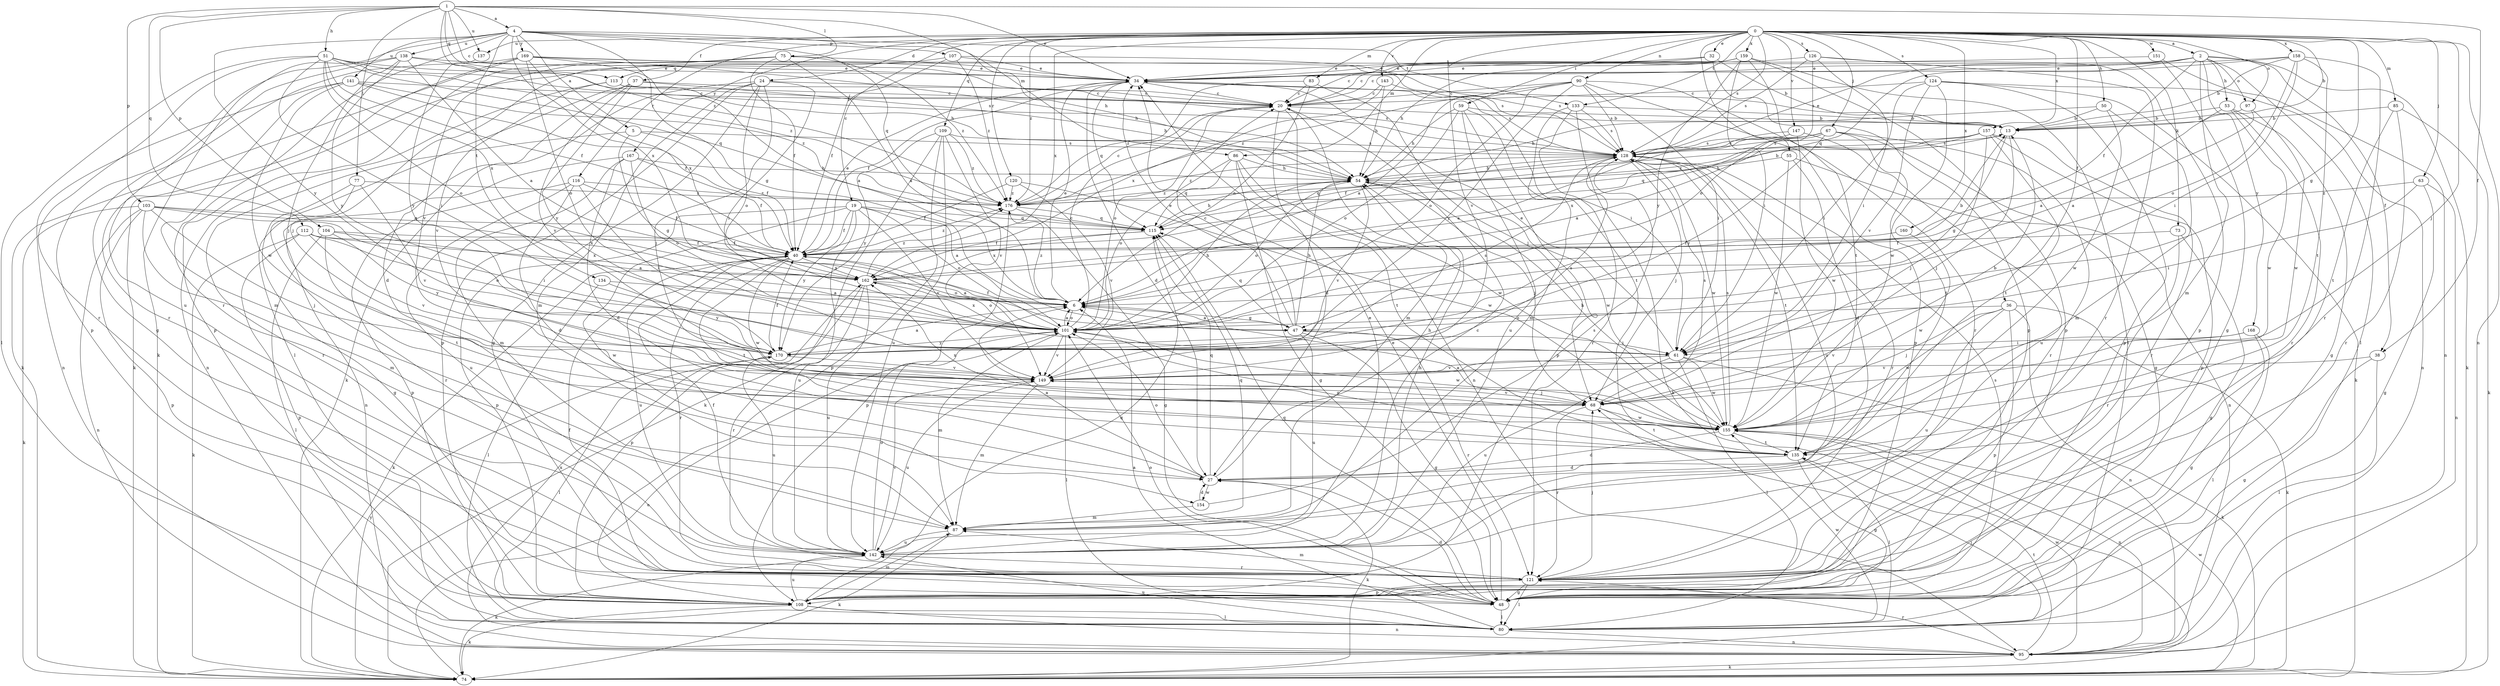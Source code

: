 strict digraph  {
0;
1;
2;
4;
5;
6;
13;
19;
20;
24;
27;
32;
34;
36;
37;
38;
40;
47;
48;
50;
51;
53;
54;
55;
59;
61;
63;
67;
68;
73;
74;
75;
77;
80;
83;
85;
86;
87;
90;
95;
97;
101;
103;
104;
107;
108;
109;
112;
113;
115;
116;
120;
121;
124;
126;
128;
133;
134;
135;
137;
138;
141;
142;
143;
147;
149;
151;
154;
155;
157;
158;
159;
160;
162;
167;
168;
169;
170;
176;
0 -> 2  [label=a];
0 -> 13  [label=b];
0 -> 19  [label=c];
0 -> 24  [label=d];
0 -> 32  [label=e];
0 -> 36  [label=f];
0 -> 37  [label=f];
0 -> 47  [label=g];
0 -> 50  [label=h];
0 -> 55  [label=i];
0 -> 59  [label=i];
0 -> 63  [label=j];
0 -> 67  [label=j];
0 -> 68  [label=j];
0 -> 73  [label=k];
0 -> 83  [label=m];
0 -> 85  [label=m];
0 -> 86  [label=m];
0 -> 90  [label=n];
0 -> 95  [label=n];
0 -> 97  [label=o];
0 -> 109  [label=q];
0 -> 116  [label=r];
0 -> 120  [label=r];
0 -> 124  [label=s];
0 -> 126  [label=s];
0 -> 128  [label=s];
0 -> 133  [label=t];
0 -> 137  [label=u];
0 -> 143  [label=v];
0 -> 147  [label=v];
0 -> 149  [label=v];
0 -> 151  [label=w];
0 -> 157  [label=x];
0 -> 158  [label=x];
0 -> 159  [label=x];
0 -> 160  [label=x];
0 -> 162  [label=x];
0 -> 167  [label=y];
0 -> 176  [label=z];
1 -> 4  [label=a];
1 -> 20  [label=c];
1 -> 34  [label=e];
1 -> 38  [label=f];
1 -> 51  [label=h];
1 -> 75  [label=l];
1 -> 77  [label=l];
1 -> 86  [label=m];
1 -> 103  [label=p];
1 -> 104  [label=p];
1 -> 112  [label=q];
1 -> 113  [label=q];
1 -> 137  [label=u];
1 -> 176  [label=z];
2 -> 34  [label=e];
2 -> 38  [label=f];
2 -> 40  [label=f];
2 -> 53  [label=h];
2 -> 74  [label=k];
2 -> 80  [label=l];
2 -> 87  [label=m];
2 -> 97  [label=o];
2 -> 113  [label=q];
2 -> 115  [label=q];
2 -> 128  [label=s];
2 -> 168  [label=y];
4 -> 5  [label=a];
4 -> 47  [label=g];
4 -> 54  [label=h];
4 -> 74  [label=k];
4 -> 107  [label=p];
4 -> 115  [label=q];
4 -> 121  [label=r];
4 -> 133  [label=t];
4 -> 134  [label=t];
4 -> 138  [label=u];
4 -> 141  [label=u];
4 -> 162  [label=x];
4 -> 169  [label=y];
4 -> 170  [label=y];
5 -> 40  [label=f];
5 -> 47  [label=g];
5 -> 121  [label=r];
5 -> 128  [label=s];
6 -> 34  [label=e];
6 -> 47  [label=g];
6 -> 101  [label=o];
6 -> 176  [label=z];
13 -> 34  [label=e];
13 -> 47  [label=g];
13 -> 68  [label=j];
13 -> 128  [label=s];
19 -> 6  [label=a];
19 -> 40  [label=f];
19 -> 101  [label=o];
19 -> 108  [label=p];
19 -> 115  [label=q];
19 -> 142  [label=u];
19 -> 149  [label=v];
19 -> 154  [label=w];
19 -> 170  [label=y];
20 -> 13  [label=b];
20 -> 27  [label=d];
20 -> 87  [label=m];
20 -> 95  [label=n];
20 -> 101  [label=o];
24 -> 20  [label=c];
24 -> 48  [label=g];
24 -> 61  [label=i];
24 -> 68  [label=j];
24 -> 74  [label=k];
24 -> 87  [label=m];
24 -> 101  [label=o];
24 -> 108  [label=p];
27 -> 6  [label=a];
27 -> 54  [label=h];
27 -> 74  [label=k];
27 -> 101  [label=o];
27 -> 115  [label=q];
27 -> 154  [label=w];
32 -> 13  [label=b];
32 -> 20  [label=c];
32 -> 34  [label=e];
32 -> 108  [label=p];
34 -> 20  [label=c];
34 -> 27  [label=d];
34 -> 40  [label=f];
34 -> 61  [label=i];
34 -> 115  [label=q];
36 -> 68  [label=j];
36 -> 74  [label=k];
36 -> 95  [label=n];
36 -> 101  [label=o];
36 -> 108  [label=p];
36 -> 142  [label=u];
36 -> 155  [label=w];
37 -> 20  [label=c];
37 -> 27  [label=d];
37 -> 54  [label=h];
37 -> 80  [label=l];
37 -> 149  [label=v];
37 -> 170  [label=y];
38 -> 48  [label=g];
38 -> 80  [label=l];
38 -> 149  [label=v];
40 -> 34  [label=e];
40 -> 74  [label=k];
40 -> 101  [label=o];
40 -> 121  [label=r];
40 -> 135  [label=t];
40 -> 142  [label=u];
40 -> 155  [label=w];
40 -> 162  [label=x];
40 -> 176  [label=z];
47 -> 6  [label=a];
47 -> 20  [label=c];
47 -> 34  [label=e];
47 -> 48  [label=g];
47 -> 54  [label=h];
47 -> 61  [label=i];
47 -> 115  [label=q];
47 -> 121  [label=r];
47 -> 142  [label=u];
48 -> 27  [label=d];
48 -> 34  [label=e];
48 -> 40  [label=f];
48 -> 80  [label=l];
48 -> 101  [label=o];
48 -> 115  [label=q];
48 -> 128  [label=s];
50 -> 13  [label=b];
50 -> 54  [label=h];
50 -> 87  [label=m];
50 -> 155  [label=w];
51 -> 34  [label=e];
51 -> 40  [label=f];
51 -> 61  [label=i];
51 -> 80  [label=l];
51 -> 101  [label=o];
51 -> 115  [label=q];
51 -> 121  [label=r];
51 -> 128  [label=s];
51 -> 162  [label=x];
51 -> 176  [label=z];
53 -> 6  [label=a];
53 -> 13  [label=b];
53 -> 48  [label=g];
53 -> 121  [label=r];
53 -> 155  [label=w];
54 -> 13  [label=b];
54 -> 68  [label=j];
54 -> 101  [label=o];
54 -> 149  [label=v];
54 -> 155  [label=w];
54 -> 176  [label=z];
55 -> 27  [label=d];
55 -> 54  [label=h];
55 -> 95  [label=n];
55 -> 155  [label=w];
59 -> 13  [label=b];
59 -> 54  [label=h];
59 -> 101  [label=o];
59 -> 108  [label=p];
59 -> 135  [label=t];
59 -> 142  [label=u];
61 -> 34  [label=e];
61 -> 74  [label=k];
61 -> 80  [label=l];
61 -> 142  [label=u];
61 -> 149  [label=v];
61 -> 155  [label=w];
63 -> 48  [label=g];
63 -> 61  [label=i];
63 -> 95  [label=n];
63 -> 176  [label=z];
67 -> 6  [label=a];
67 -> 40  [label=f];
67 -> 48  [label=g];
67 -> 121  [label=r];
67 -> 128  [label=s];
67 -> 135  [label=t];
67 -> 162  [label=x];
67 -> 170  [label=y];
68 -> 13  [label=b];
68 -> 121  [label=r];
68 -> 128  [label=s];
68 -> 135  [label=t];
68 -> 149  [label=v];
68 -> 155  [label=w];
73 -> 40  [label=f];
73 -> 48  [label=g];
73 -> 121  [label=r];
74 -> 68  [label=j];
74 -> 101  [label=o];
74 -> 155  [label=w];
74 -> 170  [label=y];
75 -> 6  [label=a];
75 -> 34  [label=e];
75 -> 40  [label=f];
75 -> 68  [label=j];
75 -> 108  [label=p];
75 -> 149  [label=v];
75 -> 176  [label=z];
77 -> 48  [label=g];
77 -> 121  [label=r];
77 -> 149  [label=v];
77 -> 176  [label=z];
80 -> 6  [label=a];
80 -> 95  [label=n];
80 -> 142  [label=u];
80 -> 155  [label=w];
83 -> 6  [label=a];
83 -> 20  [label=c];
83 -> 68  [label=j];
83 -> 176  [label=z];
85 -> 13  [label=b];
85 -> 74  [label=k];
85 -> 121  [label=r];
85 -> 135  [label=t];
86 -> 48  [label=g];
86 -> 54  [label=h];
86 -> 101  [label=o];
86 -> 115  [label=q];
86 -> 135  [label=t];
86 -> 155  [label=w];
87 -> 74  [label=k];
87 -> 115  [label=q];
87 -> 142  [label=u];
90 -> 6  [label=a];
90 -> 20  [label=c];
90 -> 61  [label=i];
90 -> 101  [label=o];
90 -> 108  [label=p];
90 -> 121  [label=r];
90 -> 128  [label=s];
90 -> 170  [label=y];
90 -> 176  [label=z];
95 -> 74  [label=k];
95 -> 121  [label=r];
95 -> 135  [label=t];
95 -> 155  [label=w];
95 -> 162  [label=x];
97 -> 6  [label=a];
97 -> 13  [label=b];
97 -> 155  [label=w];
101 -> 6  [label=a];
101 -> 20  [label=c];
101 -> 40  [label=f];
101 -> 54  [label=h];
101 -> 80  [label=l];
101 -> 87  [label=m];
101 -> 149  [label=v];
101 -> 155  [label=w];
101 -> 162  [label=x];
101 -> 170  [label=y];
103 -> 61  [label=i];
103 -> 68  [label=j];
103 -> 74  [label=k];
103 -> 87  [label=m];
103 -> 95  [label=n];
103 -> 108  [label=p];
103 -> 115  [label=q];
103 -> 162  [label=x];
104 -> 6  [label=a];
104 -> 40  [label=f];
104 -> 80  [label=l];
104 -> 135  [label=t];
104 -> 170  [label=y];
107 -> 34  [label=e];
107 -> 40  [label=f];
107 -> 74  [label=k];
107 -> 128  [label=s];
107 -> 176  [label=z];
108 -> 74  [label=k];
108 -> 80  [label=l];
108 -> 87  [label=m];
108 -> 95  [label=n];
108 -> 115  [label=q];
108 -> 142  [label=u];
109 -> 74  [label=k];
109 -> 108  [label=p];
109 -> 128  [label=s];
109 -> 142  [label=u];
109 -> 149  [label=v];
109 -> 170  [label=y];
109 -> 176  [label=z];
112 -> 40  [label=f];
112 -> 74  [label=k];
112 -> 101  [label=o];
112 -> 108  [label=p];
112 -> 149  [label=v];
112 -> 162  [label=x];
113 -> 20  [label=c];
113 -> 95  [label=n];
113 -> 128  [label=s];
113 -> 149  [label=v];
115 -> 40  [label=f];
115 -> 54  [label=h];
115 -> 162  [label=x];
116 -> 27  [label=d];
116 -> 40  [label=f];
116 -> 61  [label=i];
116 -> 108  [label=p];
116 -> 142  [label=u];
116 -> 176  [label=z];
120 -> 40  [label=f];
120 -> 149  [label=v];
120 -> 155  [label=w];
120 -> 176  [label=z];
121 -> 48  [label=g];
121 -> 68  [label=j];
121 -> 80  [label=l];
121 -> 87  [label=m];
121 -> 108  [label=p];
124 -> 20  [label=c];
124 -> 61  [label=i];
124 -> 74  [label=k];
124 -> 95  [label=n];
124 -> 108  [label=p];
124 -> 149  [label=v];
124 -> 155  [label=w];
126 -> 34  [label=e];
126 -> 61  [label=i];
126 -> 101  [label=o];
126 -> 108  [label=p];
126 -> 121  [label=r];
126 -> 128  [label=s];
128 -> 54  [label=h];
128 -> 68  [label=j];
128 -> 115  [label=q];
128 -> 121  [label=r];
128 -> 135  [label=t];
128 -> 142  [label=u];
128 -> 155  [label=w];
128 -> 176  [label=z];
133 -> 13  [label=b];
133 -> 74  [label=k];
133 -> 87  [label=m];
133 -> 121  [label=r];
133 -> 128  [label=s];
134 -> 6  [label=a];
134 -> 80  [label=l];
134 -> 170  [label=y];
135 -> 27  [label=d];
135 -> 48  [label=g];
135 -> 80  [label=l];
135 -> 101  [label=o];
137 -> 170  [label=y];
138 -> 6  [label=a];
138 -> 34  [label=e];
138 -> 54  [label=h];
138 -> 68  [label=j];
138 -> 108  [label=p];
138 -> 142  [label=u];
138 -> 170  [label=y];
141 -> 20  [label=c];
141 -> 40  [label=f];
141 -> 87  [label=m];
141 -> 95  [label=n];
141 -> 155  [label=w];
141 -> 176  [label=z];
142 -> 20  [label=c];
142 -> 34  [label=e];
142 -> 40  [label=f];
142 -> 54  [label=h];
142 -> 74  [label=k];
142 -> 101  [label=o];
142 -> 121  [label=r];
142 -> 149  [label=v];
143 -> 20  [label=c];
143 -> 54  [label=h];
143 -> 128  [label=s];
143 -> 162  [label=x];
147 -> 6  [label=a];
147 -> 128  [label=s];
147 -> 142  [label=u];
147 -> 155  [label=w];
149 -> 68  [label=j];
149 -> 87  [label=m];
149 -> 128  [label=s];
149 -> 142  [label=u];
151 -> 34  [label=e];
151 -> 48  [label=g];
151 -> 95  [label=n];
154 -> 27  [label=d];
154 -> 87  [label=m];
154 -> 128  [label=s];
155 -> 6  [label=a];
155 -> 27  [label=d];
155 -> 54  [label=h];
155 -> 95  [label=n];
155 -> 128  [label=s];
155 -> 135  [label=t];
155 -> 162  [label=x];
157 -> 68  [label=j];
157 -> 108  [label=p];
157 -> 115  [label=q];
157 -> 121  [label=r];
157 -> 128  [label=s];
157 -> 135  [label=t];
157 -> 176  [label=z];
158 -> 13  [label=b];
158 -> 20  [label=c];
158 -> 34  [label=e];
158 -> 61  [label=i];
158 -> 101  [label=o];
158 -> 121  [label=r];
158 -> 135  [label=t];
159 -> 20  [label=c];
159 -> 34  [label=e];
159 -> 54  [label=h];
159 -> 61  [label=i];
159 -> 80  [label=l];
159 -> 108  [label=p];
159 -> 135  [label=t];
159 -> 170  [label=y];
160 -> 40  [label=f];
160 -> 155  [label=w];
162 -> 6  [label=a];
162 -> 13  [label=b];
162 -> 101  [label=o];
162 -> 108  [label=p];
162 -> 121  [label=r];
162 -> 142  [label=u];
162 -> 176  [label=z];
167 -> 27  [label=d];
167 -> 40  [label=f];
167 -> 54  [label=h];
167 -> 87  [label=m];
167 -> 95  [label=n];
167 -> 101  [label=o];
168 -> 48  [label=g];
168 -> 61  [label=i];
168 -> 80  [label=l];
168 -> 149  [label=v];
169 -> 6  [label=a];
169 -> 34  [label=e];
169 -> 48  [label=g];
169 -> 54  [label=h];
169 -> 74  [label=k];
169 -> 101  [label=o];
169 -> 121  [label=r];
169 -> 128  [label=s];
169 -> 162  [label=x];
170 -> 6  [label=a];
170 -> 40  [label=f];
170 -> 80  [label=l];
170 -> 128  [label=s];
170 -> 142  [label=u];
170 -> 149  [label=v];
176 -> 20  [label=c];
176 -> 48  [label=g];
176 -> 108  [label=p];
176 -> 115  [label=q];
}
